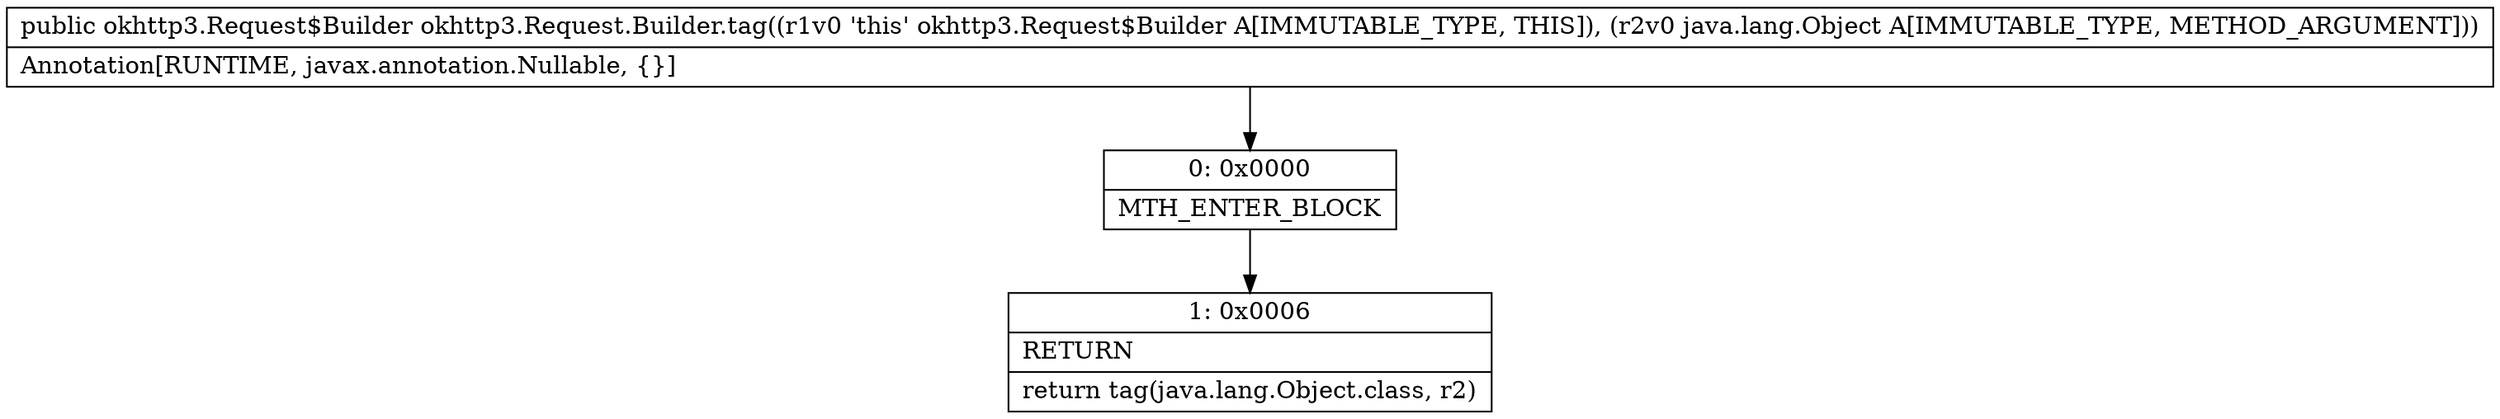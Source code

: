 digraph "CFG forokhttp3.Request.Builder.tag(Ljava\/lang\/Object;)Lokhttp3\/Request$Builder;" {
Node_0 [shape=record,label="{0\:\ 0x0000|MTH_ENTER_BLOCK\l}"];
Node_1 [shape=record,label="{1\:\ 0x0006|RETURN\l|return tag(java.lang.Object.class, r2)\l}"];
MethodNode[shape=record,label="{public okhttp3.Request$Builder okhttp3.Request.Builder.tag((r1v0 'this' okhttp3.Request$Builder A[IMMUTABLE_TYPE, THIS]), (r2v0 java.lang.Object A[IMMUTABLE_TYPE, METHOD_ARGUMENT]))  | Annotation[RUNTIME, javax.annotation.Nullable, \{\}]\l}"];
MethodNode -> Node_0;
Node_0 -> Node_1;
}

